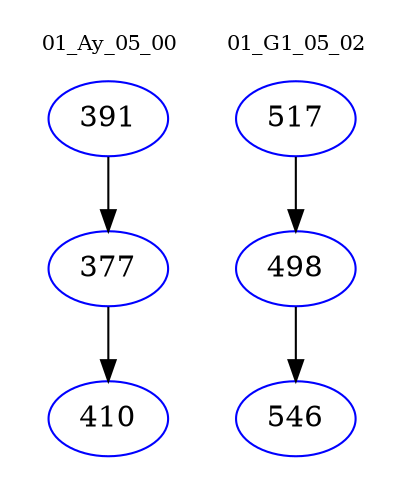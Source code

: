 digraph{
subgraph cluster_0 {
color = white
label = "01_Ay_05_00";
fontsize=10;
T0_391 [label="391", color="blue"]
T0_391 -> T0_377 [color="black"]
T0_377 [label="377", color="blue"]
T0_377 -> T0_410 [color="black"]
T0_410 [label="410", color="blue"]
}
subgraph cluster_1 {
color = white
label = "01_G1_05_02";
fontsize=10;
T1_517 [label="517", color="blue"]
T1_517 -> T1_498 [color="black"]
T1_498 [label="498", color="blue"]
T1_498 -> T1_546 [color="black"]
T1_546 [label="546", color="blue"]
}
}

